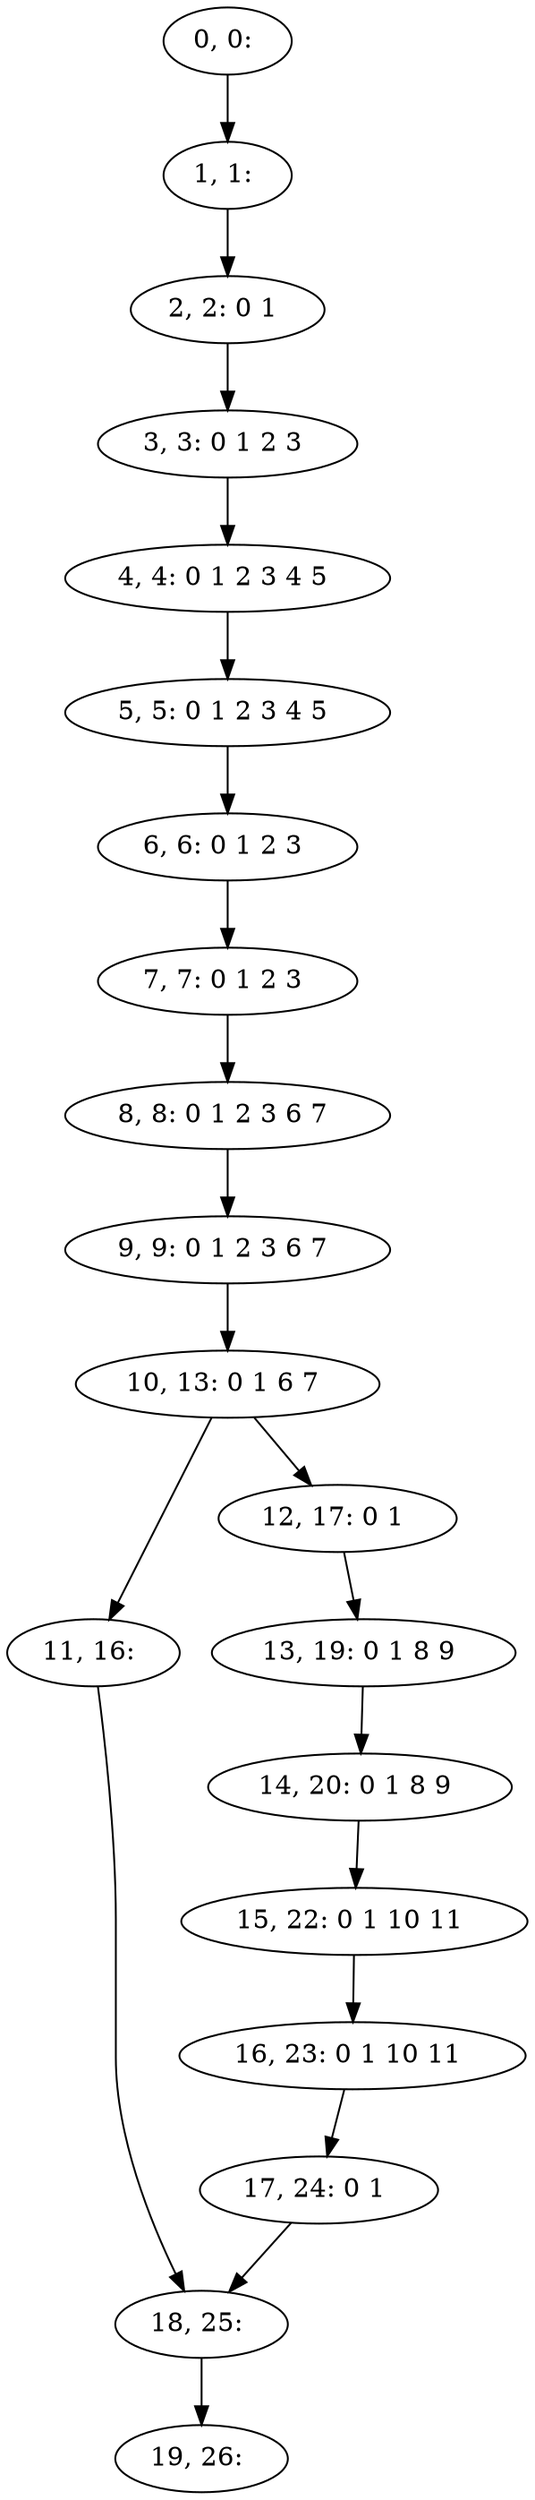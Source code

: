 digraph G {
0[label="0, 0: "];
1[label="1, 1: "];
2[label="2, 2: 0 1 "];
3[label="3, 3: 0 1 2 3 "];
4[label="4, 4: 0 1 2 3 4 5 "];
5[label="5, 5: 0 1 2 3 4 5 "];
6[label="6, 6: 0 1 2 3 "];
7[label="7, 7: 0 1 2 3 "];
8[label="8, 8: 0 1 2 3 6 7 "];
9[label="9, 9: 0 1 2 3 6 7 "];
10[label="10, 13: 0 1 6 7 "];
11[label="11, 16: "];
12[label="12, 17: 0 1 "];
13[label="13, 19: 0 1 8 9 "];
14[label="14, 20: 0 1 8 9 "];
15[label="15, 22: 0 1 10 11 "];
16[label="16, 23: 0 1 10 11 "];
17[label="17, 24: 0 1 "];
18[label="18, 25: "];
19[label="19, 26: "];
0->1 ;
1->2 ;
2->3 ;
3->4 ;
4->5 ;
5->6 ;
6->7 ;
7->8 ;
8->9 ;
9->10 ;
10->11 ;
10->12 ;
11->18 ;
12->13 ;
13->14 ;
14->15 ;
15->16 ;
16->17 ;
17->18 ;
18->19 ;
}
